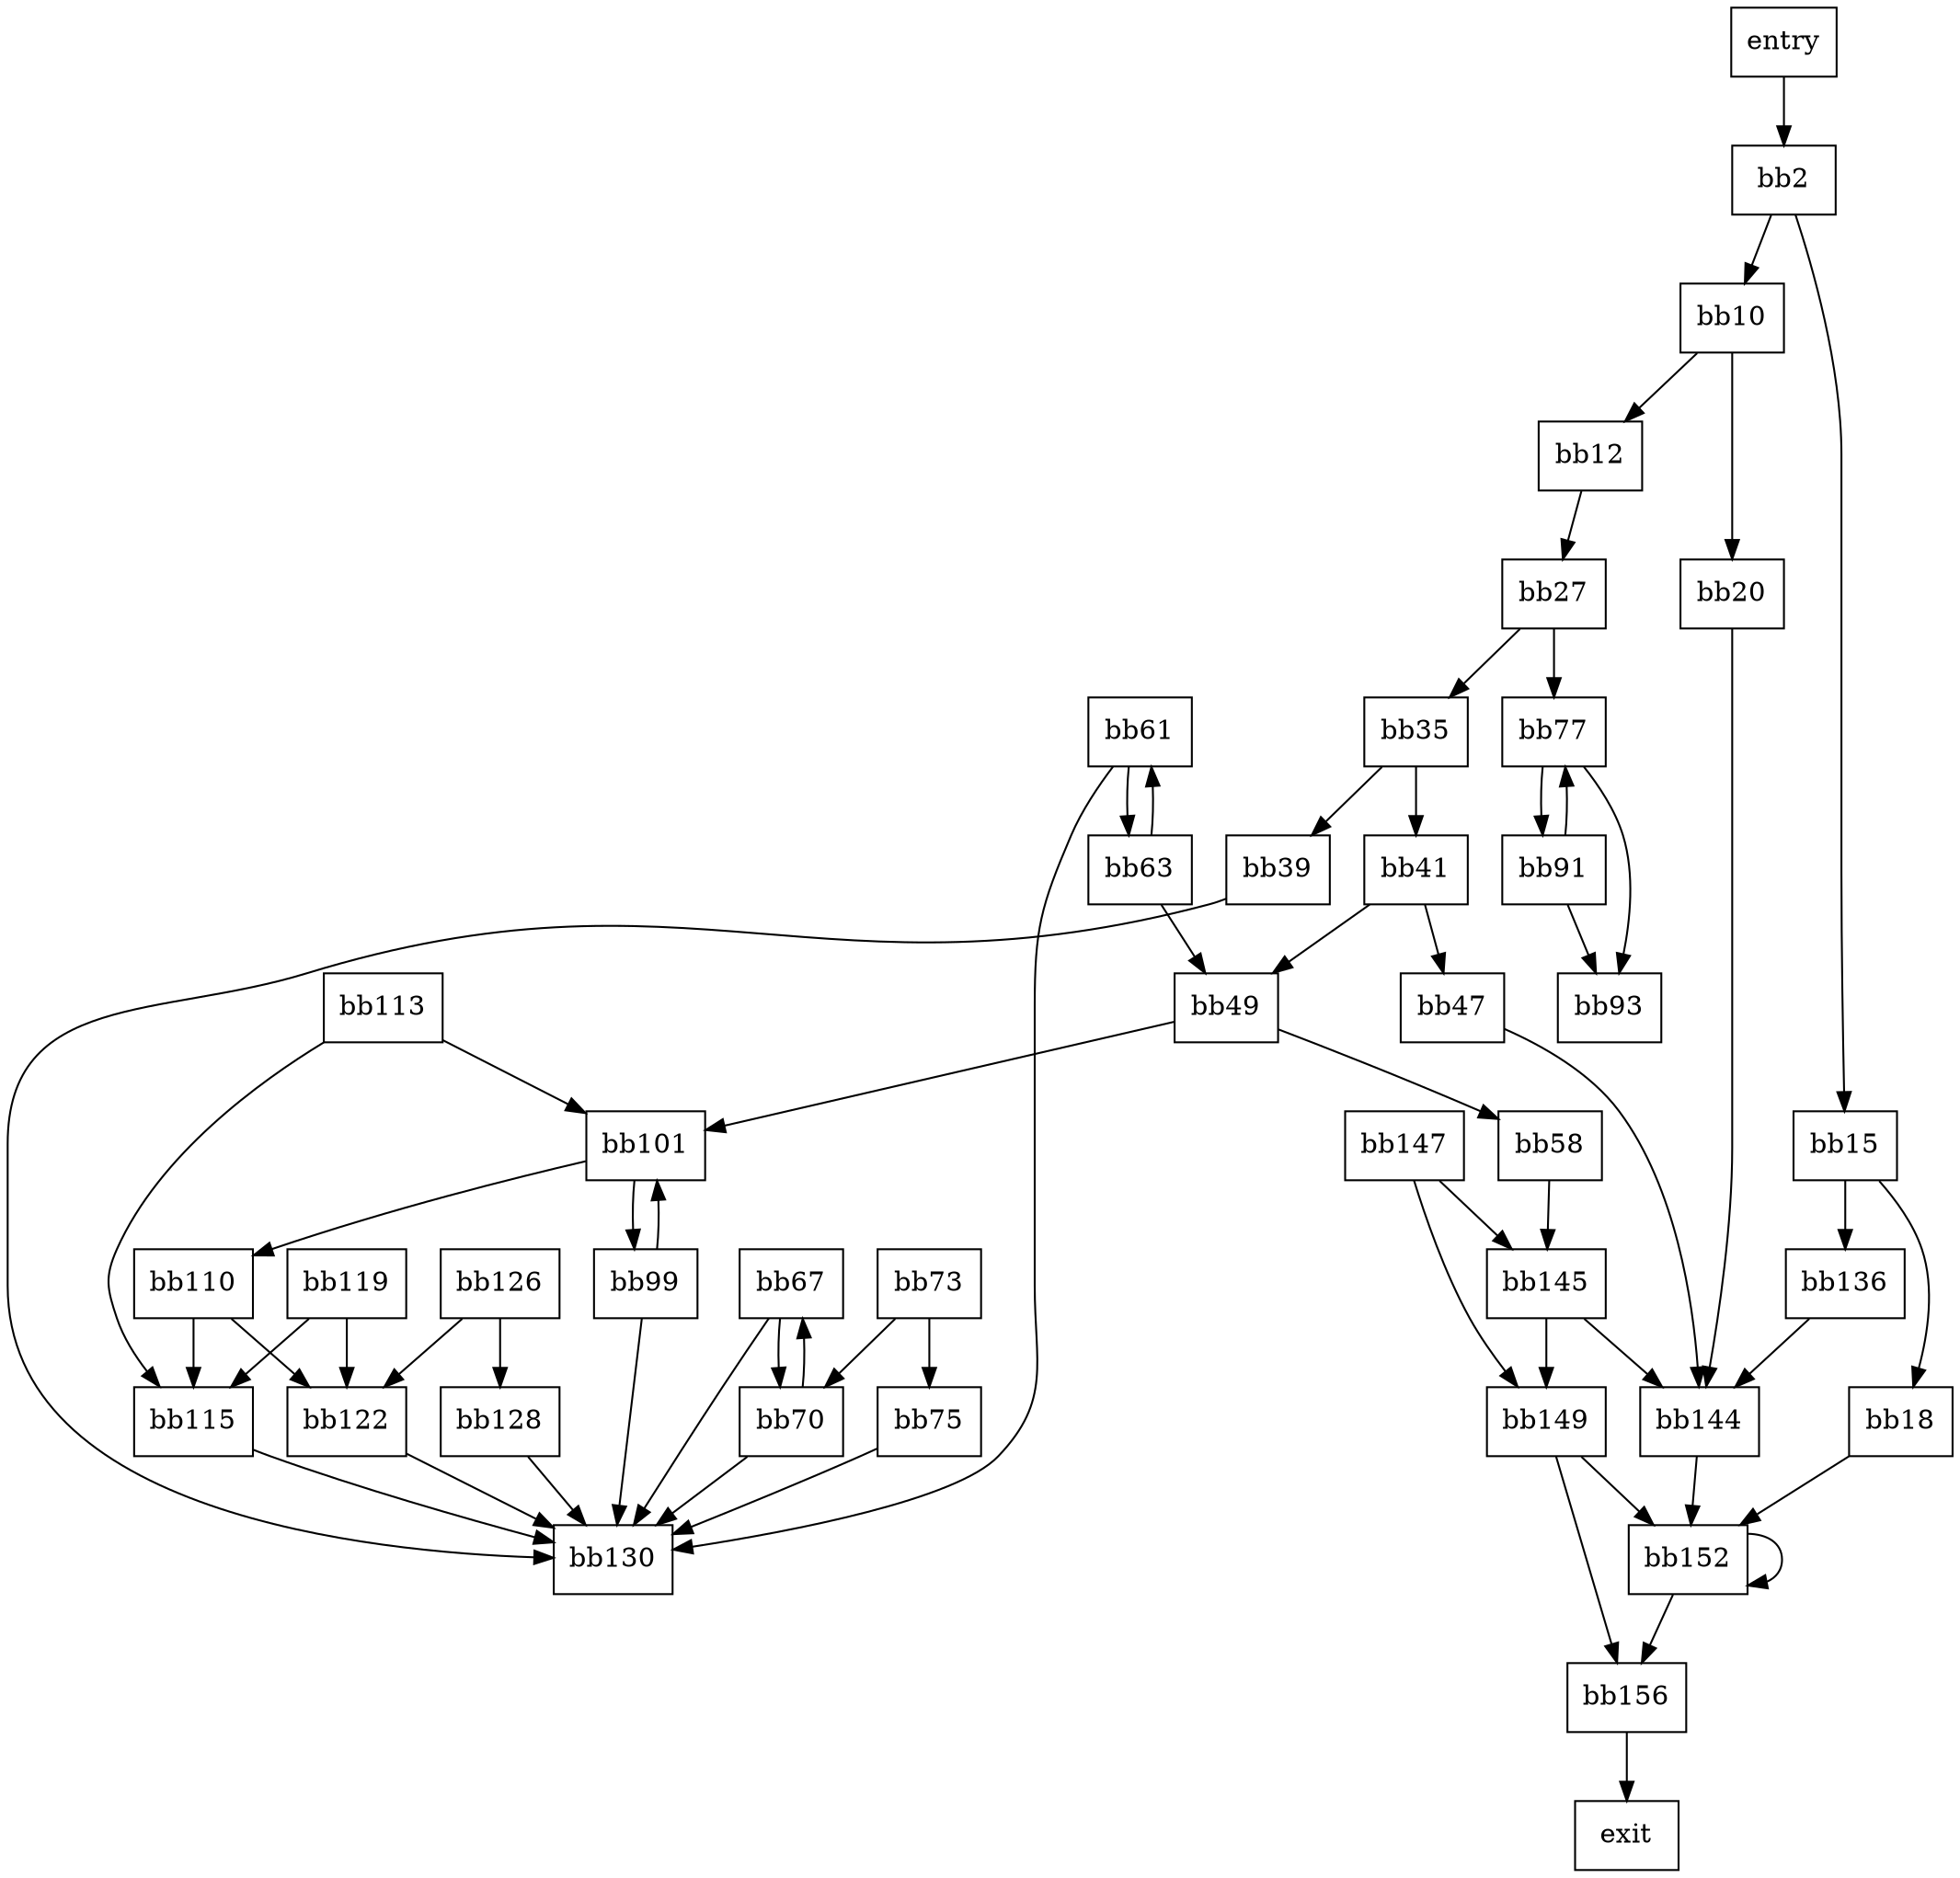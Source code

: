 digraph CFG {
    node [shape = rectangle];
    entry [label = "entry"];
    bb2 [label = "bb2"];
    bb10 [label = "bb10"];
    bb12 [label = "bb12"];
    bb15 [label = "bb15"];
    bb18 [label = "bb18"];
    bb20 [label = "bb20"];
    bb27 [label = "bb27"];
    bb35 [label = "bb35"];
    bb39 [label = "bb39"];
    bb41 [label = "bb41"];
    bb47 [label = "bb47"];
    bb49 [label = "bb49"];
    bb58 [label = "bb58"];
    bb61 [label = "bb61"];
    bb63 [label = "bb63"];
    bb67 [label = "bb67"];
    bb70 [label = "bb70"];
    bb73 [label = "bb73"];
    bb75 [label = "bb75"];
    bb77 [label = "bb77"];
    bb91 [label = "bb91"];
    bb99 [label = "bb99"];
    bb101 [label = "bb101"];
    bb110 [label = "bb110"];
    bb113 [label = "bb113"];
    bb115 [label = "bb115"];
    bb119 [label = "bb119"];
    bb122 [label = "bb122"];
    bb126 [label = "bb126"];
    bb128 [label = "bb128"];
    bb130 [label = "bb130"];
    bb136 [label = "bb136"];
    bb144 [label = "bb144"];
    bb145 [label = "bb145"];
    bb147 [label = "bb147"];
    bb149 [label = "bb149"];
    bb152 [label = "bb152"];
    bb156 [label = "bb156"];
    exit [label = "exit"];
    
    entry -> bb2;
    bb2 -> bb10;
    bb2 -> bb15;
    bb10 -> bb20;
    bb10 -> bb12;
    bb12 -> bb27;
    bb15 -> bb18;
    bb15 -> bb136;
    bb18 -> bb152;
    bb20 -> bb144;
    bb27 -> bb35;
    bb27 -> bb77;
    bb35 -> bb39;
    bb35 -> bb41;
    bb39 -> bb130;
    bb41 -> bb47;
    bb41 -> bb49;
    bb47 -> bb144;
    bb49 -> bb58;
    bb49 -> bb101;
    bb58 -> bb145;
    bb61 -> bb63;
    bb61 -> bb130;
    bb63 -> bb61;
    bb63 -> bb49;
    bb67 -> bb70;
    bb67 -> bb130;
    bb70 -> bb130;
    bb70 -> bb67;
    bb73 -> bb75;
    bb73 -> bb70;
    bb75 -> bb130;
    bb77 -> bb91;
    bb77 -> bb93;
    bb91 -> bb93;
    bb91 -> bb77;
    bb99 -> bb101;
    bb99 -> bb130;
    bb101 -> bb110;
    bb101 -> bb99;
    bb110 -> bb115;
    bb110 -> bb122;
    bb113 -> bb115;
    bb113 -> bb101;
    bb115 -> bb130;
    bb119 -> bb122;
    bb119 -> bb115;
    bb122 -> bb130;
    bb126 -> bb128;
    bb126 -> bb122;
    bb128 -> bb130;
    bb136 -> bb144;
    bb144 -> bb152;
    bb145 -> bb149;
    bb145 -> bb144;
    bb147 -> bb149;
    bb147 -> bb145;
    bb149 -> bb156;
    bb149 -> bb152;
    bb152 -> bb156;
    bb152 -> bb152;
    bb156 -> exit;
}